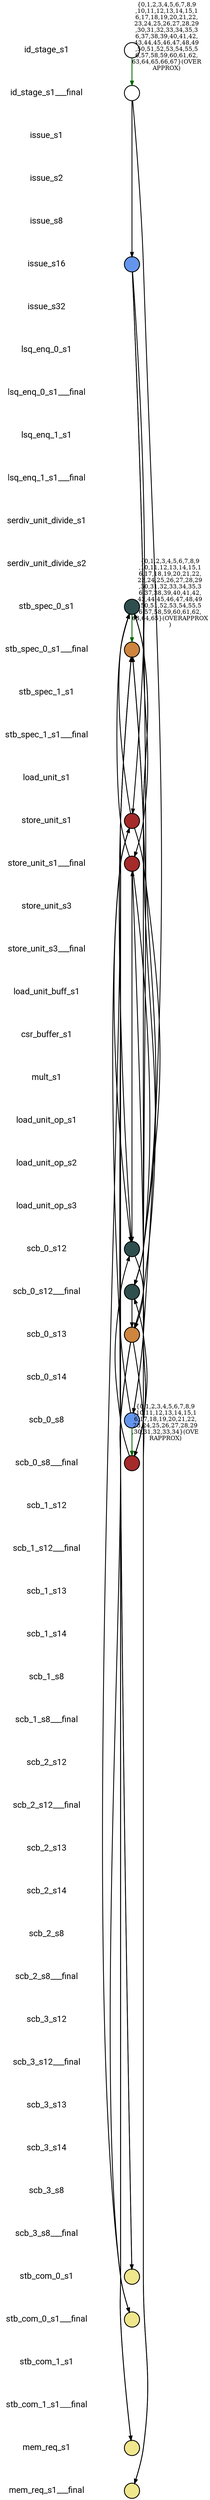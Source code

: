 
digraph G {
    edge [penwidth=2];
    node [ shape=box, fontsize=20, penwidth=2, fontname="roboto"];
    esep=0.5;
    layout=neato;
    overlap=scale;
    splines=true;

l_id_stage_s1 [label="id_stage_s1"; pos="0,-0!"; shape=none];

l_id_stage_s1___final [label="id_stage_s1___final"; pos="0,-1!"; shape=none];

l_issue_s1 [label="issue_s1"; pos="0,-2!"; shape=none];

l_issue_s2 [label="issue_s2"; pos="0,-3!"; shape=none];

l_issue_s8 [label="issue_s8"; pos="0,-4!"; shape=none];

l_issue_s16 [label="issue_s16"; pos="0,-5!"; shape=none];

l_issue_s32 [label="issue_s32"; pos="0,-6!"; shape=none];

l_lsq_enq_0_s1 [label="lsq_enq_0_s1"; pos="0,-7!"; shape=none];

l_lsq_enq_0_s1___final [label="lsq_enq_0_s1___final"; pos="0,-8!"; shape=none];

l_lsq_enq_1_s1 [label="lsq_enq_1_s1"; pos="0,-9!"; shape=none];

l_lsq_enq_1_s1___final [label="lsq_enq_1_s1___final"; pos="0,-10!"; shape=none];

l_serdiv_unit_divide_s1 [label="serdiv_unit_divide_s1"; pos="0,-11!"; shape=none];

l_serdiv_unit_divide_s2 [label="serdiv_unit_divide_s2"; pos="0,-12!"; shape=none];

l_stb_spec_0_s1 [label="stb_spec_0_s1"; pos="0,-13!"; shape=none];

l_stb_spec_0_s1___final [label="stb_spec_0_s1___final"; pos="0,-14!"; shape=none];

l_stb_spec_1_s1 [label="stb_spec_1_s1"; pos="0,-15!"; shape=none];

l_stb_spec_1_s1___final [label="stb_spec_1_s1___final"; pos="0,-16!"; shape=none];

l_load_unit_s1 [label="load_unit_s1"; pos="0,-17!"; shape=none];

l_store_unit_s1 [label="store_unit_s1"; pos="0,-18!"; shape=none];

l_store_unit_s1___final [label="store_unit_s1___final"; pos="0,-19!"; shape=none];

l_store_unit_s3 [label="store_unit_s3"; pos="0,-20!"; shape=none];

l_store_unit_s3___final [label="store_unit_s3___final"; pos="0,-21!"; shape=none];

l_load_unit_buff_s1 [label="load_unit_buff_s1"; pos="0,-22!"; shape=none];

l_csr_buffer_s1 [label="csr_buffer_s1"; pos="0,-23!"; shape=none];

l_mult_s1 [label="mult_s1"; pos="0,-24!"; shape=none];

l_load_unit_op_s1 [label="load_unit_op_s1"; pos="0,-25!"; shape=none];

l_load_unit_op_s2 [label="load_unit_op_s2"; pos="0,-26!"; shape=none];

l_load_unit_op_s3 [label="load_unit_op_s3"; pos="0,-27!"; shape=none];

l_scb_0_s12 [label="scb_0_s12"; pos="0,-28!"; shape=none];

l_scb_0_s12___final [label="scb_0_s12___final"; pos="0,-29!"; shape=none];

l_scb_0_s13 [label="scb_0_s13"; pos="0,-30!"; shape=none];

l_scb_0_s14 [label="scb_0_s14"; pos="0,-31!"; shape=none];

l_scb_0_s8 [label="scb_0_s8"; pos="0,-32!"; shape=none];

l_scb_0_s8___final [label="scb_0_s8___final"; pos="0,-33!"; shape=none];

l_scb_1_s12 [label="scb_1_s12"; pos="0,-34!"; shape=none];

l_scb_1_s12___final [label="scb_1_s12___final"; pos="0,-35!"; shape=none];

l_scb_1_s13 [label="scb_1_s13"; pos="0,-36!"; shape=none];

l_scb_1_s14 [label="scb_1_s14"; pos="0,-37!"; shape=none];

l_scb_1_s8 [label="scb_1_s8"; pos="0,-38!"; shape=none];

l_scb_1_s8___final [label="scb_1_s8___final"; pos="0,-39!"; shape=none];

l_scb_2_s12 [label="scb_2_s12"; pos="0,-40!"; shape=none];

l_scb_2_s12___final [label="scb_2_s12___final"; pos="0,-41!"; shape=none];

l_scb_2_s13 [label="scb_2_s13"; pos="0,-42!"; shape=none];

l_scb_2_s14 [label="scb_2_s14"; pos="0,-43!"; shape=none];

l_scb_2_s8 [label="scb_2_s8"; pos="0,-44!"; shape=none];

l_scb_2_s8___final [label="scb_2_s8___final"; pos="0,-45!"; shape=none];

l_scb_3_s12 [label="scb_3_s12"; pos="0,-46!"; shape=none];

l_scb_3_s12___final [label="scb_3_s12___final"; pos="0,-47!"; shape=none];

l_scb_3_s13 [label="scb_3_s13"; pos="0,-48!"; shape=none];

l_scb_3_s14 [label="scb_3_s14"; pos="0,-49!"; shape=none];

l_scb_3_s8 [label="scb_3_s8"; pos="0,-50!"; shape=none];

l_scb_3_s8___final [label="scb_3_s8___final"; pos="0,-51!"; shape=none];

l_stb_com_0_s1 [label="stb_com_0_s1"; pos="0,-52!"; shape=none];

l_stb_com_0_s1___final [label="stb_com_0_s1___final"; pos="0,-53!"; shape=none];

l_stb_com_1_s1 [label="stb_com_1_s1"; pos="0,-54!"; shape=none];

l_stb_com_1_s1___final [label="stb_com_1_s1___final"; pos="0,-55!"; shape=none];

l_mem_req_s1 [label="mem_req_s1"; pos="0,-56!"; shape=none];

l_mem_req_s1___final [label="mem_req_s1___final"; pos="0,-57!"; shape=none];

n_id_stage_s1 [label=""; pos="2,-0!"; shape=circle ]; 


n_issue_s16 [style=filled, color=black, fillcolor="#6495ED", label=""; pos="2,-5!"; shape=circle ]; 


n_scb_0_s12 [style=filled, color=black, fillcolor="#2F4F4F", label=""; pos="2,-28!"; shape=circle ]; 


n_scb_0_s13 [style=filled, color=black, fillcolor="#CD853F", label=""; pos="2,-30!"; shape=circle ]; 


n_scb_0_s8 [style=filled, color=black, fillcolor="#6495ED", label=""; pos="2,-32!"; shape=circle ]; 


n_stb_com_0_s1 [style=filled, color=black, fillcolor="#F0E68C", label=""; pos="2,-52!"; shape=circle ]; 


n_store_unit_s1 [style=filled, color=black, fillcolor="#A52A2A", label=""; pos="2,-18!"; shape=circle ]; 


n_stb_spec_0_s1 [style=filled, color=black, fillcolor="#2F4F4F", label=""; pos="2,-13!"; shape=circle ]; 


n_mem_req_s1 [style=filled, color=black, fillcolor="#F0E68C", label=""; pos="2,-56!"; shape=circle ]; 


n_scb_0_s8___final [style=filled, color=black, fillcolor="#A52A2A", label=""; pos="2,-33!"; shape=circle ]; 


n_stb_spec_0_s1___final [style=filled, color=black, fillcolor="#CD853F", label=""; pos="2,-14!"; shape=circle ]; 


n_scb_0_s12___final [style=filled, color=black, fillcolor="#2F4F4F", label=""; pos="2,-29!"; shape=circle ]; 


n_store_unit_s1___final [style=filled, color=black, fillcolor="#A52A2A", label=""; pos="2,-19!"; shape=circle ]; 


n_stb_com_0_s1___final [style=filled, color=black, fillcolor="#F0E68C", label=""; pos="2,-53!"; shape=circle ]; 


n_mem_req_s1___final [style=filled, color=black, fillcolor="#F0E68C", label=""; pos="2,-57!"; shape=circle ]; 


n_id_stage_s1___final [label=""; pos="2,-1!"; shape=circle ]; 


n_id_stage_s1 -> n_id_stage_s1___final [color="#006400", label="{0,1,2,3,4,5,6,7,8,9
,10,11,12,13,14,15,1
6,17,18,19,20,21,22,
23,24,25,26,27,28,29
,30,31,32,33,34,35,3
6,37,38,39,40,41,42,
43,44,45,46,47,48,49
,50,51,52,53,54,55,5
6,57,58,59,60,61,62,
63,64,65,66,67}(OVER
APPROX)"];

n_issue_s16 -> n_store_unit_s1 [color="black"];

n_issue_s16 -> n_store_unit_s1___final [color="black"];

n_issue_s16 -> n_scb_0_s8___final [color="black"];

n_scb_0_s12 -> n_stb_spec_0_s1___final [color="black"];

n_scb_0_s12 -> n_scb_0_s13 [color="black"];

n_scb_0_s13 -> n_stb_com_0_s1___final [color="black"];

n_scb_0_s13 -> n_stb_com_0_s1 [color="black"];

n_scb_0_s13 -> n_mem_req_s1 [color="black"];

n_scb_0_s13 -> n_mem_req_s1___final [color="black"];

n_scb_0_s8 -> n_store_unit_s1 [color="black"];

n_scb_0_s8 -> n_store_unit_s1___final [color="black"];

n_scb_0_s8 -> n_scb_0_s8___final [color="#006400", label="{0,1,2,3,4,5,6,7,8,9
,10,11,12,13,14,15,1
6,17,18,19,20,21,22,
23,24,25,26,27,28,29
,30,31,32,33,34}(OVE
RAPPROX)"];

n_store_unit_s1 -> n_scb_0_s12___final [color="black"];

n_store_unit_s1 -> n_scb_0_s12 [color="black"];

n_store_unit_s1 -> n_stb_spec_0_s1 [color="black"];

n_stb_spec_0_s1 -> n_stb_spec_0_s1___final [color="#006400", label="{0,1,2,3,4,5,6,7,8,9
,10,11,12,13,14,15,1
6,17,18,19,20,21,22,
23,24,25,26,27,28,29
,30,31,32,33,34,35,3
6,37,38,39,40,41,42,
43,44,45,46,47,48,49
,50,51,52,53,54,55,5
6,57,58,59,60,61,62,
63,64,65}(OVERAPPROX
)"];

n_stb_spec_0_s1 -> n_scb_0_s13 [color="black"];

n_scb_0_s8___final -> n_scb_0_s12___final [color="black"];

n_scb_0_s8___final -> n_scb_0_s12 [color="black"];

n_scb_0_s8___final -> n_stb_spec_0_s1 [color="black"];

n_stb_spec_0_s1___final -> n_stb_com_0_s1___final [color="black"];

n_stb_spec_0_s1___final -> n_stb_com_0_s1 [color="black"];

n_stb_spec_0_s1___final -> n_mem_req_s1 [color="black"];

n_stb_spec_0_s1___final -> n_mem_req_s1___final [color="black"];

n_scb_0_s12___final -> n_stb_spec_0_s1___final [color="black"];

n_scb_0_s12___final -> n_scb_0_s13 [color="black"];

n_store_unit_s1___final -> n_stb_spec_0_s1 [color="black"];

n_store_unit_s1___final -> n_scb_0_s12___final [color="black"];

n_store_unit_s1___final -> n_scb_0_s12 [color="black"];

n_id_stage_s1___final -> n_issue_s16 [color="black"];

n_id_stage_s1___final -> n_scb_0_s8 [color="black"];
}